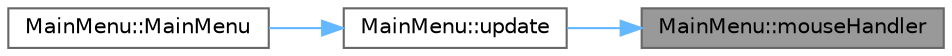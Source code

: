 digraph "MainMenu::mouseHandler"
{
 // LATEX_PDF_SIZE
  bgcolor="transparent";
  edge [fontname=Helvetica,fontsize=10,labelfontname=Helvetica,labelfontsize=10];
  node [fontname=Helvetica,fontsize=10,shape=box,height=0.2,width=0.4];
  rankdir="RL";
  Node1 [label="MainMenu::mouseHandler",height=0.2,width=0.4,color="gray40", fillcolor="grey60", style="filled", fontcolor="black",tooltip=" "];
  Node1 -> Node2 [dir="back",color="steelblue1",style="solid"];
  Node2 [label="MainMenu::update",height=0.2,width=0.4,color="grey40", fillcolor="white", style="filled",URL="$class_main_menu_a804e079333f9a00abcac7c50d9e44f3d.html#a804e079333f9a00abcac7c50d9e44f3d",tooltip=" "];
  Node2 -> Node3 [dir="back",color="steelblue1",style="solid"];
  Node3 [label="MainMenu::MainMenu",height=0.2,width=0.4,color="grey40", fillcolor="white", style="filled",URL="$class_main_menu_aa1ac64c351ebe6028c61ca5b048e0999.html#aa1ac64c351ebe6028c61ca5b048e0999",tooltip=" "];
}
